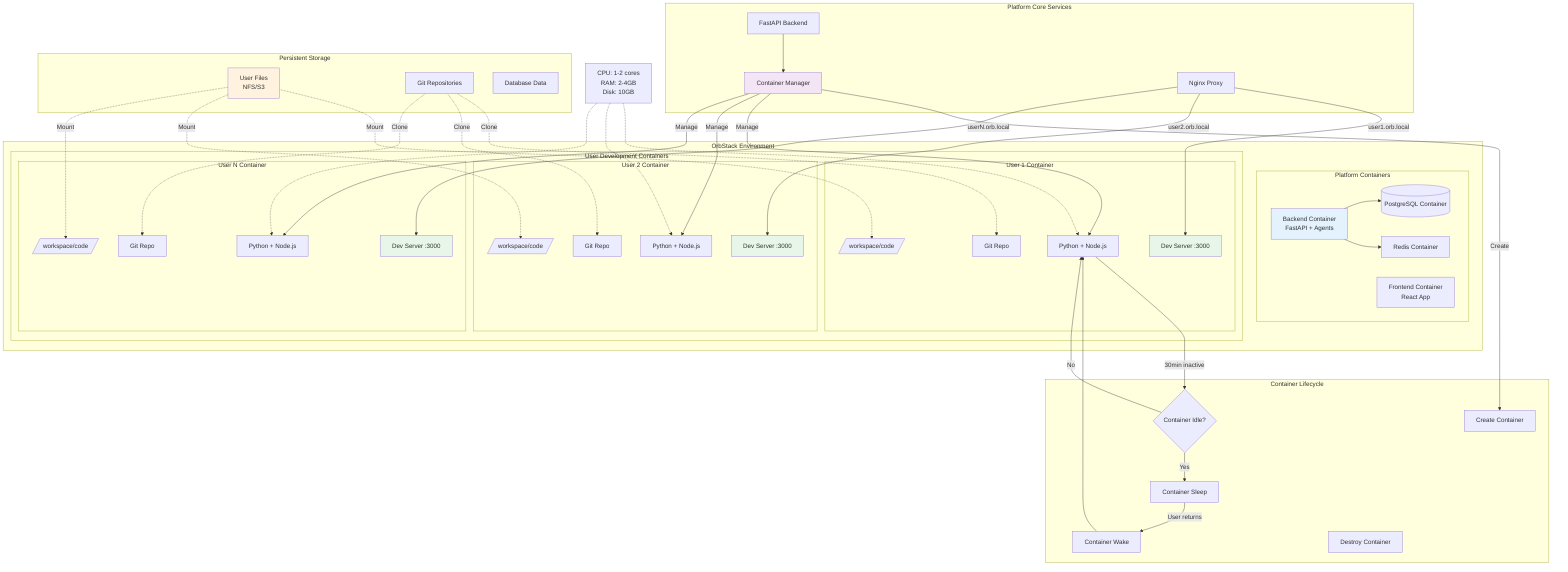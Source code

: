 graph TB
    subgraph "Platform Core Services"
        API[FastAPI Backend]
        CM[Container Manager]
        Proxy[Nginx Proxy]
    end

    subgraph "OrbStack Environment"
        subgraph "Platform Containers"
            Backend[Backend Container<br/>FastAPI + Agents]
            Database[(PostgreSQL Container)]
            RedisC[Redis Container]
            Frontend[Frontend Container<br/>React App]
        end

        subgraph "User Development Containers"
            subgraph "User 1 Container"
                U1Code[/workspace/code/]
                U1Runtime[Python + Node.js]
                U1Server[Dev Server :3000]
                U1Git[Git Repo]
            end

            subgraph "User 2 Container"
                U2Code[/workspace/code/]
                U2Runtime[Python + Node.js]
                U2Server[Dev Server :3000]
                U2Git[Git Repo]
            end

            subgraph "User N Container"
                UNCode[/workspace/code/]
                UNRuntime[Python + Node.js]
                UNServer[Dev Server :3000]
                UNGit[Git Repo]
            end
        end
    end

    subgraph "Persistent Storage"
        UserFiles[User Files<br/>NFS/S3]
        GitRepos[Git Repositories]
        DBData[Database Data]
    end

    subgraph "Container Lifecycle"
        Idle{Container Idle?}
        Sleep[Container Sleep]
        Wake[Container Wake]
        Create[Create Container]
        Destroy[Destroy Container]
    end

    %% Connections
    API --> CM
    CM -->|Create| Create
    CM -->|Manage| U1Runtime
    CM -->|Manage| U2Runtime
    CM -->|Manage| UNRuntime

    %% Proxy routing
    Proxy -->|user1.orb.local| U1Server
    Proxy -->|user2.orb.local| U2Server
    Proxy -->|userN.orb.local| UNServer

    %% Storage mounting
    UserFiles -.->|Mount| U1Code
    UserFiles -.->|Mount| U2Code
    UserFiles -.->|Mount| UNCode

    GitRepos -.->|Clone| U1Git
    GitRepos -.->|Clone| U2Git
    GitRepos -.->|Clone| UNGit

    %% Lifecycle flow
    U1Runtime -->|30min inactive| Idle
    Idle -->|Yes| Sleep
    Sleep -->|User returns| Wake
    Wake --> U1Runtime
    Idle -->|No| U1Runtime

    %% Database connections
    Backend --> Database
    Backend --> RedisC

    %% Resource Limits per Container
    Note1[CPU: 1-2 cores<br/>RAM: 2-4GB<br/>Disk: 10GB]
    Note1 -.-> U1Runtime
    Note1 -.-> U2Runtime
    Note1 -.-> UNRuntime

    style Backend fill:#e3f2fd
    style U1Server fill:#e8f5e9
    style U2Server fill:#e8f5e9
    style UNServer fill:#e8f5e9
    style UserFiles fill:#fff3e0
    style CM fill:#f3e5f5